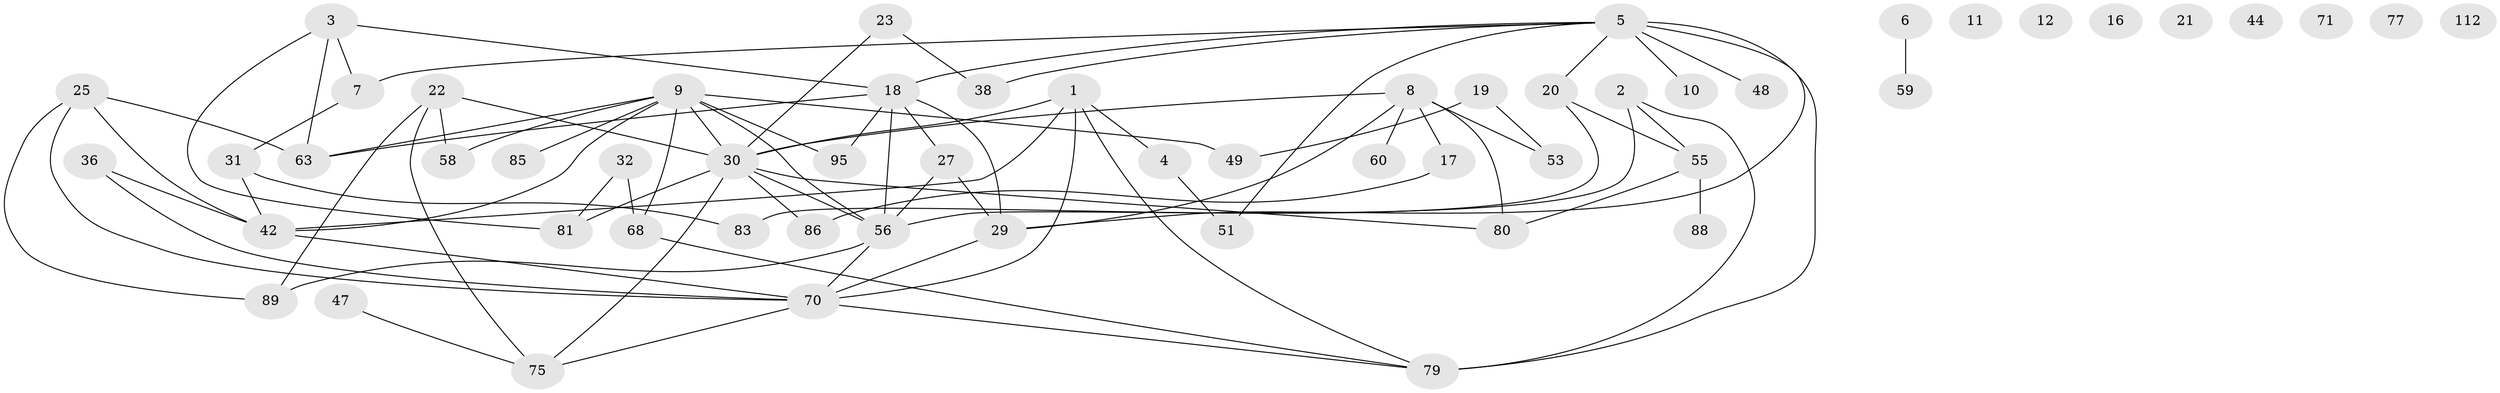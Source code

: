 // original degree distribution, {2: 0.2743362831858407, 4: 0.17699115044247787, 3: 0.25663716814159293, 6: 0.035398230088495575, 0: 0.07079646017699115, 1: 0.1504424778761062, 5: 0.035398230088495575}
// Generated by graph-tools (version 1.1) at 2025/13/03/09/25 04:13:04]
// undirected, 56 vertices, 82 edges
graph export_dot {
graph [start="1"]
  node [color=gray90,style=filled];
  1 [super="+66"];
  2 [super="+14"];
  3 [super="+41"];
  4;
  5 [super="+43+15"];
  6 [super="+93"];
  7 [super="+13"];
  8 [super="+107+28+54"];
  9 [super="+103+50"];
  10 [super="+67"];
  11;
  12;
  16;
  17 [super="+24"];
  18 [super="+35+26"];
  19 [super="+97"];
  20 [super="+102+37"];
  21;
  22 [super="+46+52"];
  23;
  25 [super="+34"];
  27;
  29 [super="+99"];
  30 [super="+104+33+40"];
  31 [super="+64+78"];
  32 [super="+61+62"];
  36;
  38;
  42 [super="+101"];
  44;
  47;
  48;
  49;
  51;
  53 [super="+65"];
  55 [super="+73"];
  56 [super="+90"];
  58;
  59;
  60 [super="+76"];
  63;
  68;
  70 [super="+84"];
  71;
  75;
  77;
  79 [super="+92"];
  80;
  81;
  83 [super="+87"];
  85;
  86;
  88;
  89;
  95;
  112;
  1 -- 4;
  1 -- 42;
  1 -- 30;
  1 -- 70;
  1 -- 79;
  2 -- 79;
  2 -- 55;
  2 -- 56;
  3 -- 81;
  3 -- 18;
  3 -- 63;
  3 -- 7;
  4 -- 51;
  5 -- 79 [weight=2];
  5 -- 7;
  5 -- 38;
  5 -- 10;
  5 -- 48;
  5 -- 51;
  5 -- 29;
  5 -- 18;
  5 -- 20;
  6 -- 59;
  7 -- 31;
  8 -- 60;
  8 -- 29;
  8 -- 80;
  8 -- 17;
  8 -- 53 [weight=2];
  8 -- 30;
  9 -- 49;
  9 -- 56;
  9 -- 85;
  9 -- 58;
  9 -- 95;
  9 -- 63;
  9 -- 30;
  9 -- 42;
  9 -- 68;
  17 -- 86;
  18 -- 63;
  18 -- 56;
  18 -- 27;
  18 -- 29;
  18 -- 95;
  19 -- 53;
  19 -- 49;
  20 -- 55 [weight=2];
  20 -- 83;
  22 -- 89;
  22 -- 58;
  22 -- 75;
  22 -- 30;
  23 -- 38;
  23 -- 30;
  25 -- 63;
  25 -- 89;
  25 -- 70;
  25 -- 42;
  27 -- 29;
  27 -- 56;
  29 -- 70;
  30 -- 81;
  30 -- 75;
  30 -- 56 [weight=2];
  30 -- 86;
  30 -- 80;
  31 -- 42;
  31 -- 83;
  32 -- 81;
  32 -- 68;
  36 -- 42;
  36 -- 70;
  42 -- 70;
  47 -- 75;
  55 -- 80;
  55 -- 88;
  56 -- 89;
  56 -- 70;
  68 -- 79;
  70 -- 75;
  70 -- 79;
}
